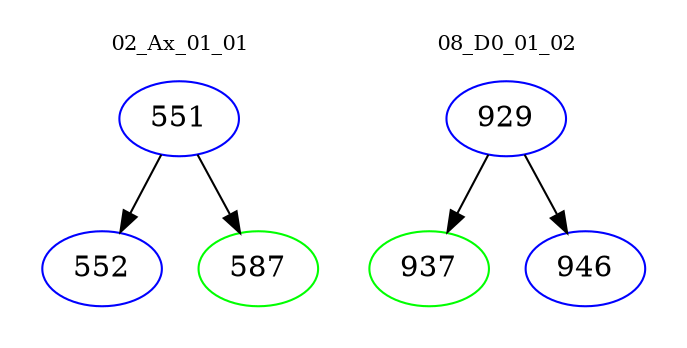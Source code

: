 digraph{
subgraph cluster_0 {
color = white
label = "02_Ax_01_01";
fontsize=10;
T0_551 [label="551", color="blue"]
T0_551 -> T0_552 [color="black"]
T0_552 [label="552", color="blue"]
T0_551 -> T0_587 [color="black"]
T0_587 [label="587", color="green"]
}
subgraph cluster_1 {
color = white
label = "08_D0_01_02";
fontsize=10;
T1_929 [label="929", color="blue"]
T1_929 -> T1_937 [color="black"]
T1_937 [label="937", color="green"]
T1_929 -> T1_946 [color="black"]
T1_946 [label="946", color="blue"]
}
}

